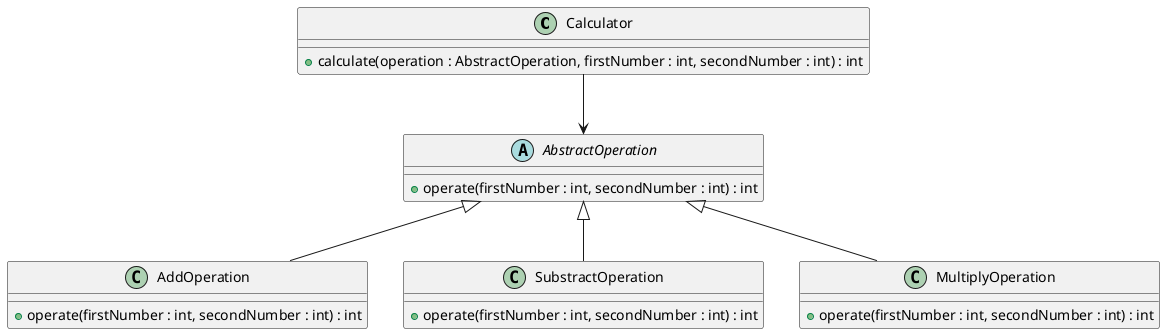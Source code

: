 @startuml
Calculator --> AbstractOperation
AbstractOperation <|-- AddOperation
AbstractOperation <|-- SubstractOperation
AbstractOperation <|-- MultiplyOperation

class Calculator {
  + calculate(operation : AbstractOperation, firstNumber : int, secondNumber : int) : int
}

abstract class AbstractOperation {
  + operate(firstNumber : int, secondNumber : int) : int
}

class AddOperation {
  + operate(firstNumber : int, secondNumber : int) : int
}

class SubstractOperation {
  + operate(firstNumber : int, secondNumber : int) : int
}

class MultiplyOperation {
  + operate(firstNumber : int, secondNumber : int) : int
}
@enduml